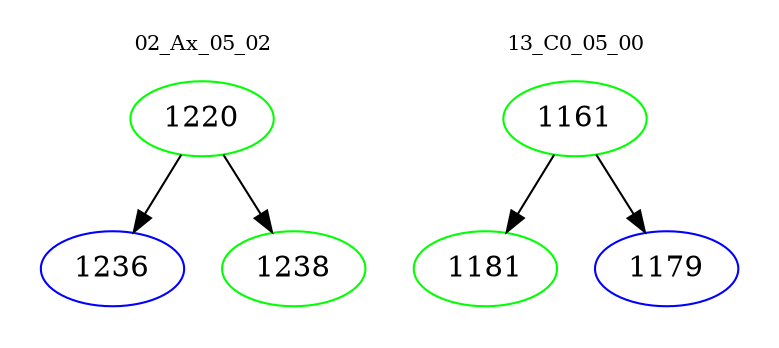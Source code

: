 digraph{
subgraph cluster_0 {
color = white
label = "02_Ax_05_02";
fontsize=10;
T0_1220 [label="1220", color="green"]
T0_1220 -> T0_1236 [color="black"]
T0_1236 [label="1236", color="blue"]
T0_1220 -> T0_1238 [color="black"]
T0_1238 [label="1238", color="green"]
}
subgraph cluster_1 {
color = white
label = "13_C0_05_00";
fontsize=10;
T1_1161 [label="1161", color="green"]
T1_1161 -> T1_1181 [color="black"]
T1_1181 [label="1181", color="green"]
T1_1161 -> T1_1179 [color="black"]
T1_1179 [label="1179", color="blue"]
}
}
